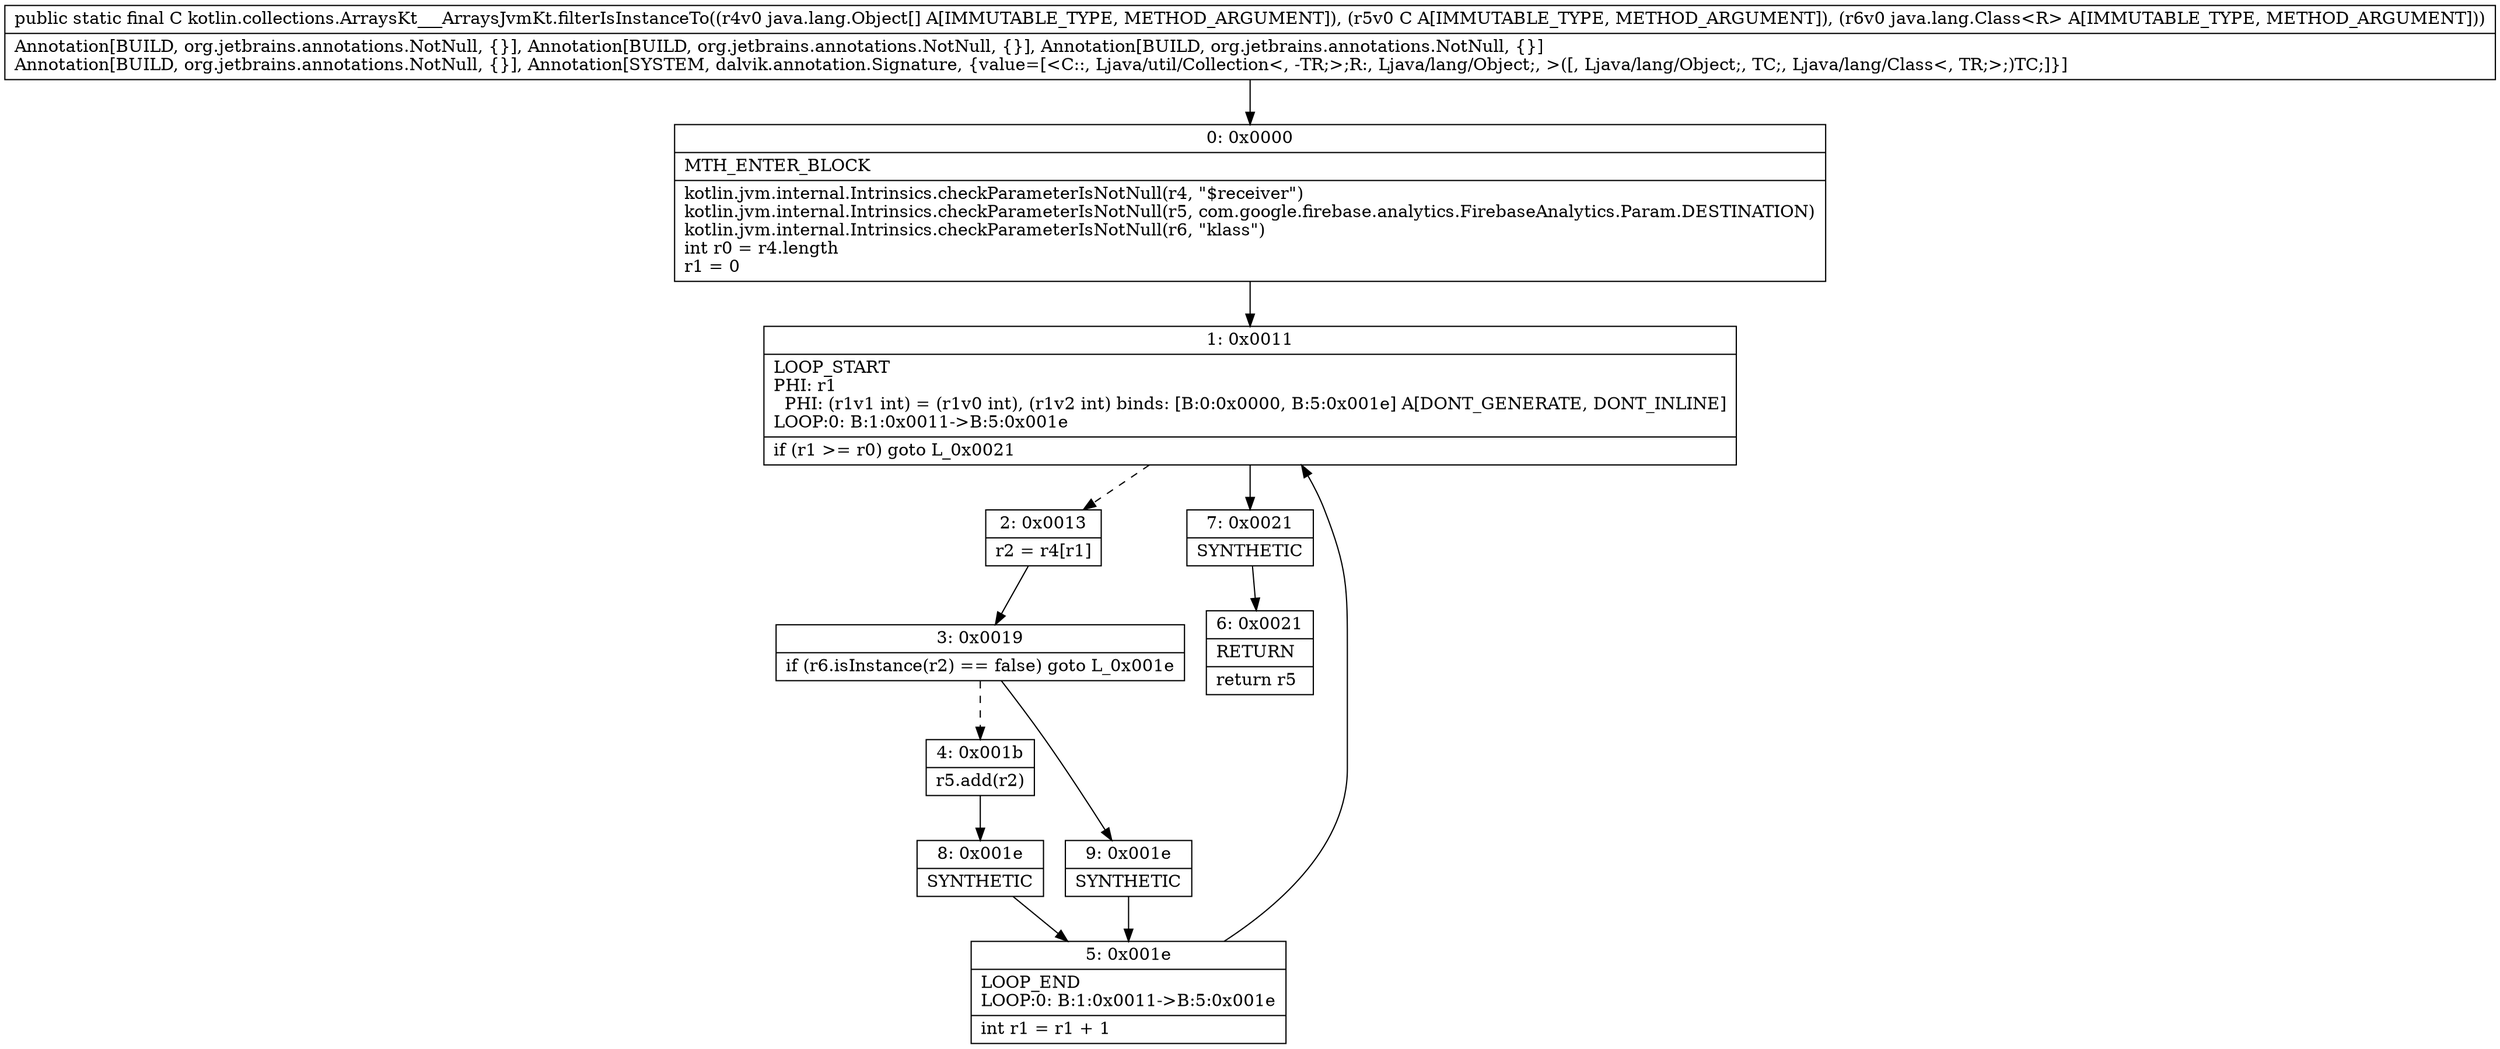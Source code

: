 digraph "CFG forkotlin.collections.ArraysKt___ArraysJvmKt.filterIsInstanceTo([Ljava\/lang\/Object;Ljava\/util\/Collection;Ljava\/lang\/Class;)Ljava\/util\/Collection;" {
Node_0 [shape=record,label="{0\:\ 0x0000|MTH_ENTER_BLOCK\l|kotlin.jvm.internal.Intrinsics.checkParameterIsNotNull(r4, \"$receiver\")\lkotlin.jvm.internal.Intrinsics.checkParameterIsNotNull(r5, com.google.firebase.analytics.FirebaseAnalytics.Param.DESTINATION)\lkotlin.jvm.internal.Intrinsics.checkParameterIsNotNull(r6, \"klass\")\lint r0 = r4.length\lr1 = 0\l}"];
Node_1 [shape=record,label="{1\:\ 0x0011|LOOP_START\lPHI: r1 \l  PHI: (r1v1 int) = (r1v0 int), (r1v2 int) binds: [B:0:0x0000, B:5:0x001e] A[DONT_GENERATE, DONT_INLINE]\lLOOP:0: B:1:0x0011\-\>B:5:0x001e\l|if (r1 \>= r0) goto L_0x0021\l}"];
Node_2 [shape=record,label="{2\:\ 0x0013|r2 = r4[r1]\l}"];
Node_3 [shape=record,label="{3\:\ 0x0019|if (r6.isInstance(r2) == false) goto L_0x001e\l}"];
Node_4 [shape=record,label="{4\:\ 0x001b|r5.add(r2)\l}"];
Node_5 [shape=record,label="{5\:\ 0x001e|LOOP_END\lLOOP:0: B:1:0x0011\-\>B:5:0x001e\l|int r1 = r1 + 1\l}"];
Node_6 [shape=record,label="{6\:\ 0x0021|RETURN\l|return r5\l}"];
Node_7 [shape=record,label="{7\:\ 0x0021|SYNTHETIC\l}"];
Node_8 [shape=record,label="{8\:\ 0x001e|SYNTHETIC\l}"];
Node_9 [shape=record,label="{9\:\ 0x001e|SYNTHETIC\l}"];
MethodNode[shape=record,label="{public static final C kotlin.collections.ArraysKt___ArraysJvmKt.filterIsInstanceTo((r4v0 java.lang.Object[] A[IMMUTABLE_TYPE, METHOD_ARGUMENT]), (r5v0 C A[IMMUTABLE_TYPE, METHOD_ARGUMENT]), (r6v0 java.lang.Class\<R\> A[IMMUTABLE_TYPE, METHOD_ARGUMENT]))  | Annotation[BUILD, org.jetbrains.annotations.NotNull, \{\}], Annotation[BUILD, org.jetbrains.annotations.NotNull, \{\}], Annotation[BUILD, org.jetbrains.annotations.NotNull, \{\}]\lAnnotation[BUILD, org.jetbrains.annotations.NotNull, \{\}], Annotation[SYSTEM, dalvik.annotation.Signature, \{value=[\<C::, Ljava\/util\/Collection\<, \-TR;\>;R:, Ljava\/lang\/Object;, \>([, Ljava\/lang\/Object;, TC;, Ljava\/lang\/Class\<, TR;\>;)TC;]\}]\l}"];
MethodNode -> Node_0;
Node_0 -> Node_1;
Node_1 -> Node_2[style=dashed];
Node_1 -> Node_7;
Node_2 -> Node_3;
Node_3 -> Node_4[style=dashed];
Node_3 -> Node_9;
Node_4 -> Node_8;
Node_5 -> Node_1;
Node_7 -> Node_6;
Node_8 -> Node_5;
Node_9 -> Node_5;
}

